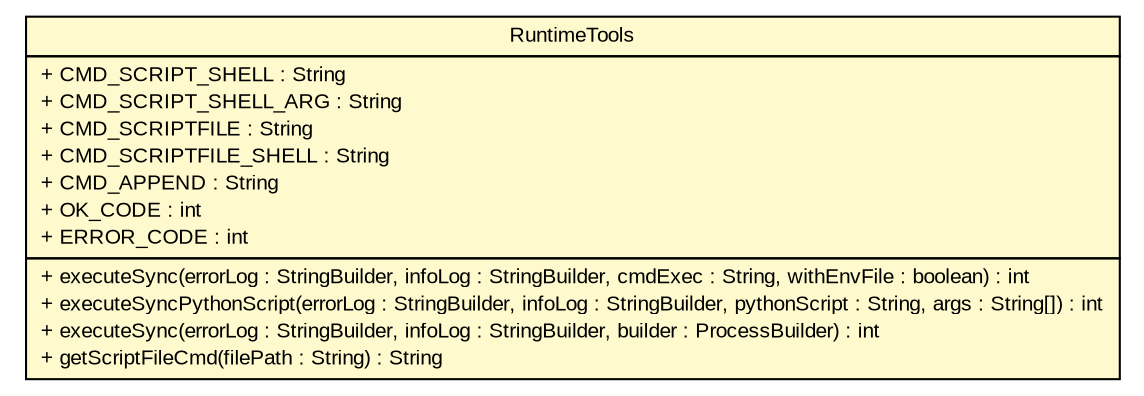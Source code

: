 #!/usr/local/bin/dot
#
# Class diagram 
# Generated by UMLGraph version R5_6-24-gf6e263 (http://www.umlgraph.org/)
#

digraph G {
	edge [fontname="arial",fontsize=10,labelfontname="arial",labelfontsize=10];
	node [fontname="arial",fontsize=10,shape=plaintext];
	nodesep=0.25;
	ranksep=0.5;
	// gov.sandia.cf.tools.RuntimeTools
	c385983 [label=<<table title="gov.sandia.cf.tools.RuntimeTools" border="0" cellborder="1" cellspacing="0" cellpadding="2" port="p" bgcolor="lemonChiffon" href="./RuntimeTools.html">
		<tr><td><table border="0" cellspacing="0" cellpadding="1">
<tr><td align="center" balign="center"> RuntimeTools </td></tr>
		</table></td></tr>
		<tr><td><table border="0" cellspacing="0" cellpadding="1">
<tr><td align="left" balign="left"> + CMD_SCRIPT_SHELL : String </td></tr>
<tr><td align="left" balign="left"> + CMD_SCRIPT_SHELL_ARG : String </td></tr>
<tr><td align="left" balign="left"> + CMD_SCRIPTFILE : String </td></tr>
<tr><td align="left" balign="left"> + CMD_SCRIPTFILE_SHELL : String </td></tr>
<tr><td align="left" balign="left"> + CMD_APPEND : String </td></tr>
<tr><td align="left" balign="left"> + OK_CODE : int </td></tr>
<tr><td align="left" balign="left"> + ERROR_CODE : int </td></tr>
		</table></td></tr>
		<tr><td><table border="0" cellspacing="0" cellpadding="1">
<tr><td align="left" balign="left"> + executeSync(errorLog : StringBuilder, infoLog : StringBuilder, cmdExec : String, withEnvFile : boolean) : int </td></tr>
<tr><td align="left" balign="left"> + executeSyncPythonScript(errorLog : StringBuilder, infoLog : StringBuilder, pythonScript : String, args : String[]) : int </td></tr>
<tr><td align="left" balign="left"> + executeSync(errorLog : StringBuilder, infoLog : StringBuilder, builder : ProcessBuilder) : int </td></tr>
<tr><td align="left" balign="left"> + getScriptFileCmd(filePath : String) : String </td></tr>
		</table></td></tr>
		</table>>, URL="./RuntimeTools.html", fontname="arial", fontcolor="black", fontsize=10.0];
}

